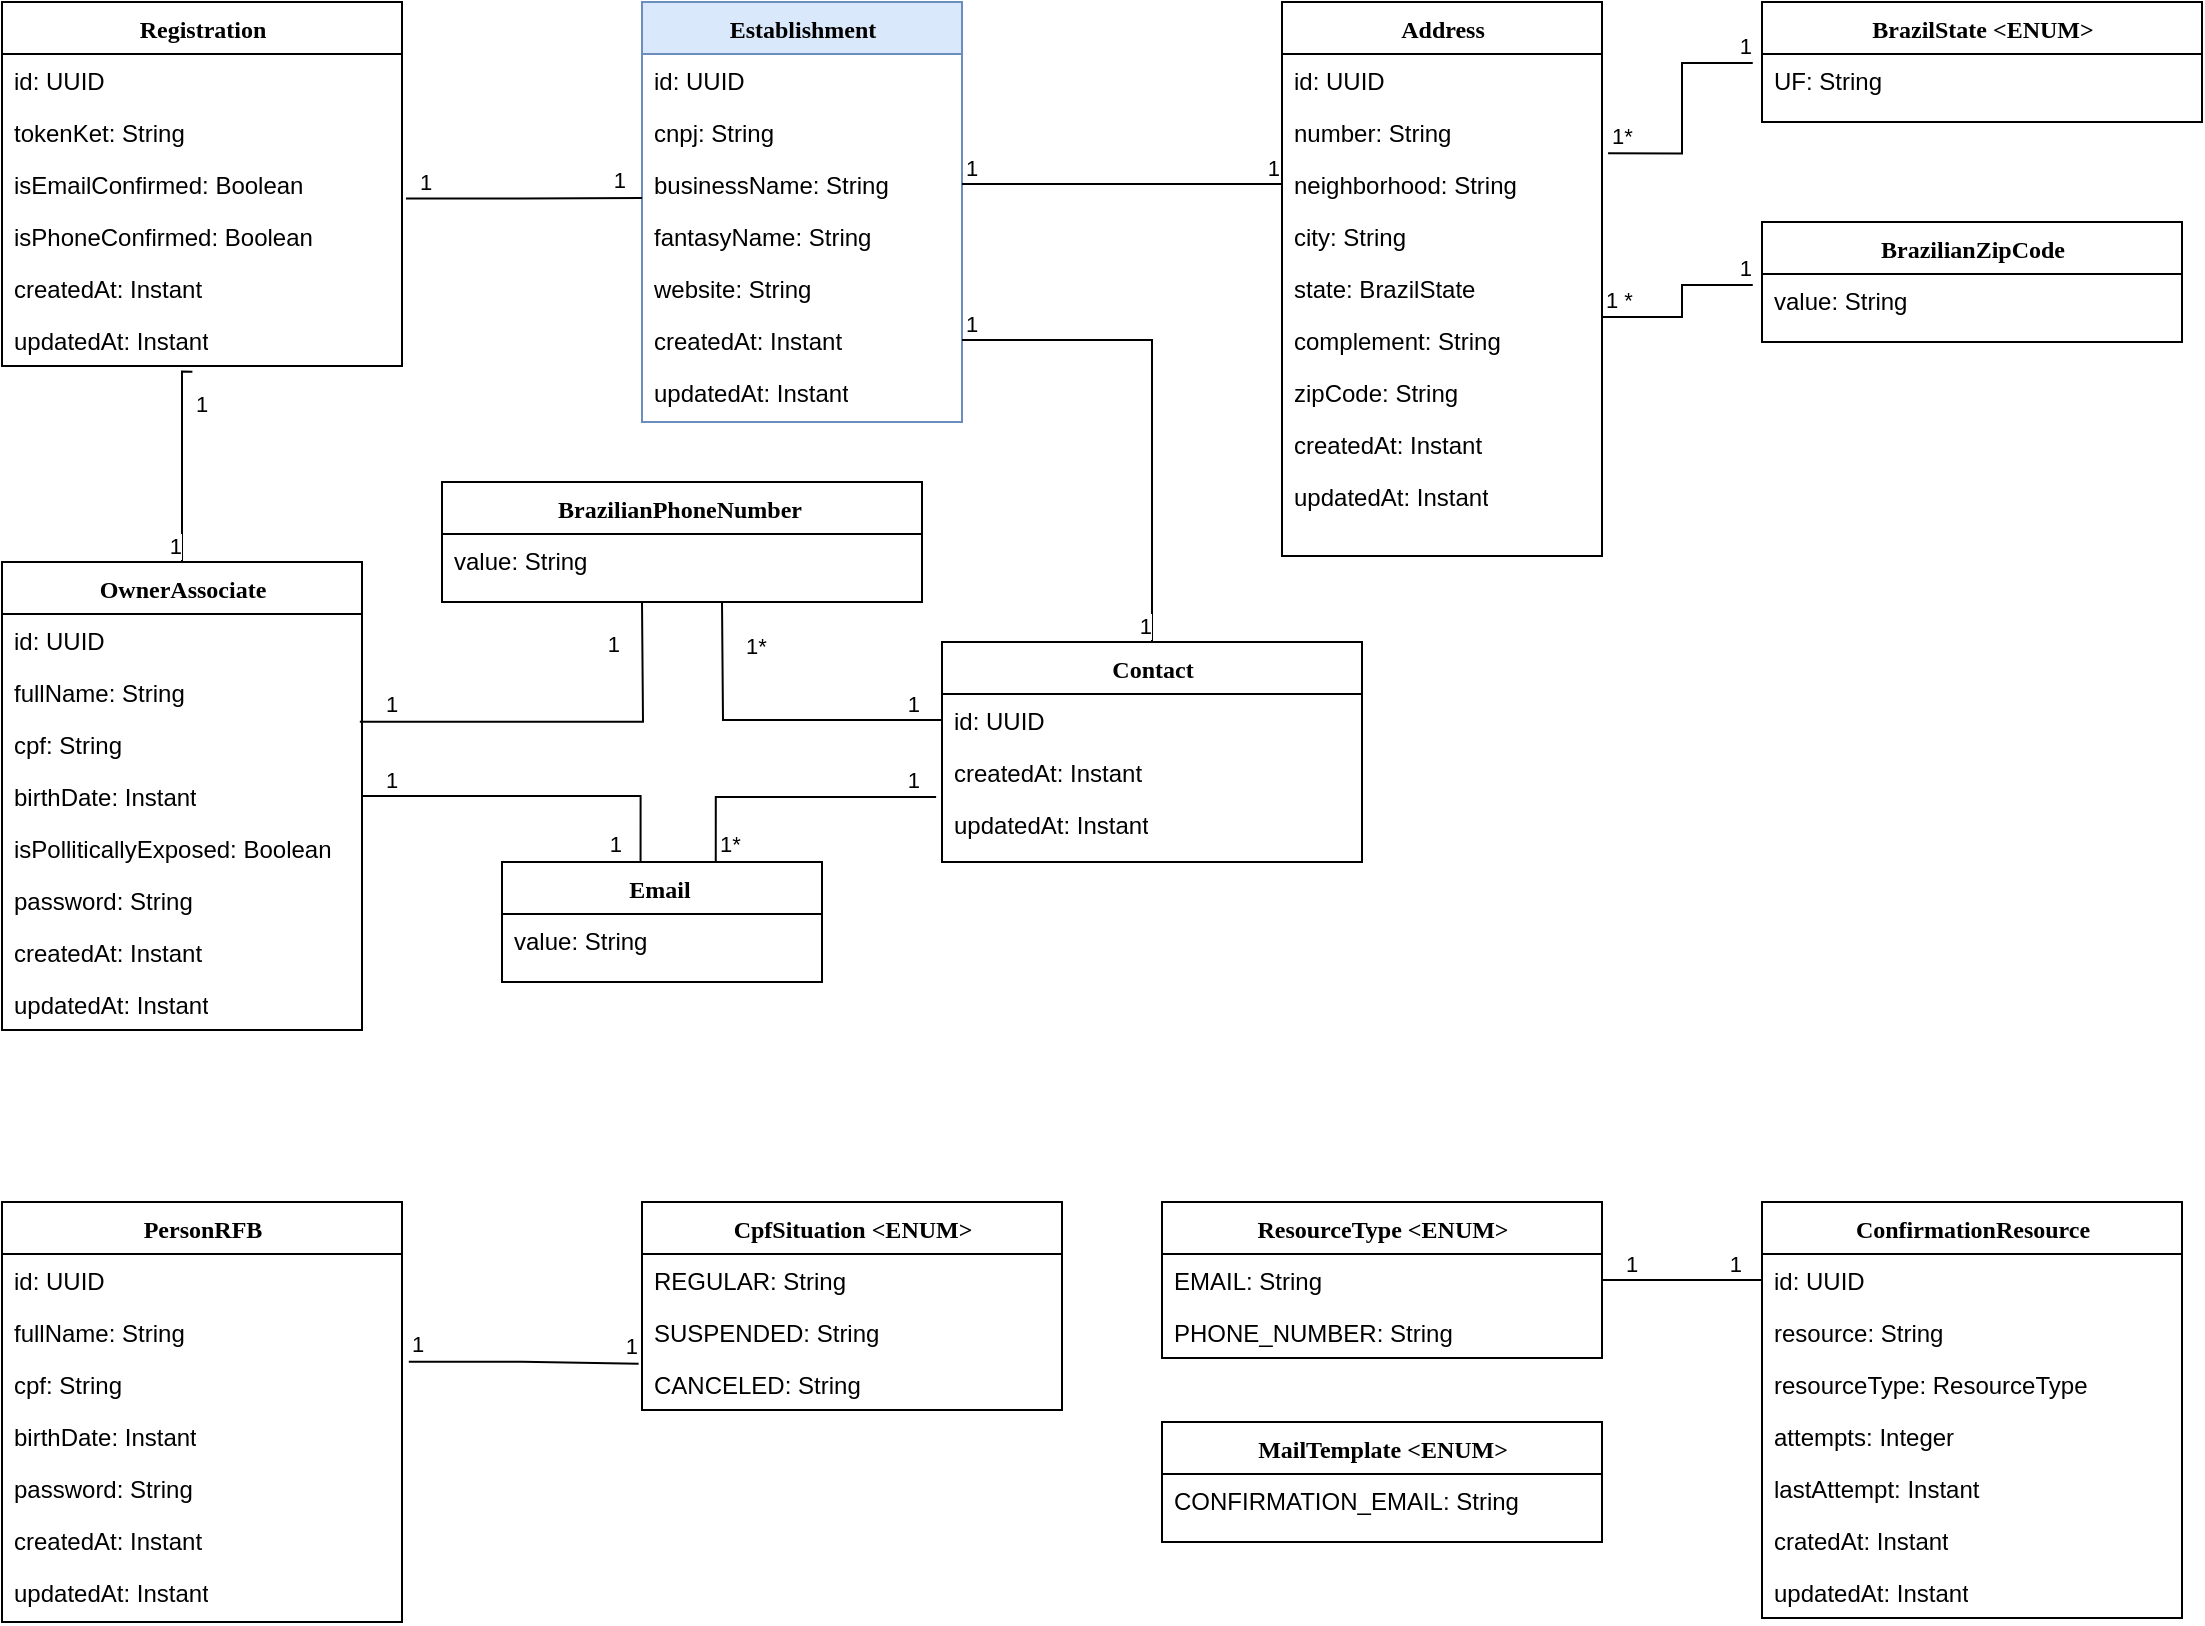 <mxfile version="20.2.8" type="github">
  <diagram name="Page-1" id="9f46799a-70d6-7492-0946-bef42562c5a5">
    <mxGraphModel dx="1221" dy="634" grid="1" gridSize="10" guides="1" tooltips="1" connect="1" arrows="1" fold="1" page="1" pageScale="1" pageWidth="1100" pageHeight="850" background="none" math="0" shadow="0">
      <root>
        <mxCell id="0" />
        <mxCell id="1" parent="0" />
        <mxCell id="78961159f06e98e8-17" value="Establishment" style="swimlane;html=1;fontStyle=1;align=center;verticalAlign=top;childLayout=stackLayout;horizontal=1;startSize=26;horizontalStack=0;resizeParent=1;resizeLast=0;collapsible=1;marginBottom=0;swimlaneFillColor=#ffffff;rounded=0;shadow=0;comic=0;labelBackgroundColor=none;strokeWidth=1;fillColor=#dae8fc;fontFamily=Verdana;fontSize=12;strokeColor=#6c8ebf;" parent="1" vertex="1">
          <mxGeometry x="360" y="40" width="160" height="210" as="geometry" />
        </mxCell>
        <mxCell id="78961159f06e98e8-21" value="id: UUID" style="text;html=1;strokeColor=none;fillColor=none;align=left;verticalAlign=top;spacingLeft=4;spacingRight=4;whiteSpace=wrap;overflow=hidden;rotatable=0;points=[[0,0.5],[1,0.5]];portConstraint=eastwest;" parent="78961159f06e98e8-17" vertex="1">
          <mxGeometry y="26" width="160" height="26" as="geometry" />
        </mxCell>
        <mxCell id="78961159f06e98e8-23" value="cnpj: String" style="text;html=1;align=left;verticalAlign=top;spacingLeft=4;spacingRight=4;whiteSpace=wrap;overflow=hidden;rotatable=0;points=[[0,0.5],[1,0.5]];portConstraint=eastwest;" parent="78961159f06e98e8-17" vertex="1">
          <mxGeometry y="52" width="160" height="26" as="geometry" />
        </mxCell>
        <mxCell id="78961159f06e98e8-25" value="businessName: String" style="text;html=1;strokeColor=none;fillColor=none;align=left;verticalAlign=top;spacingLeft=4;spacingRight=4;whiteSpace=wrap;overflow=hidden;rotatable=0;points=[[0,0.5],[1,0.5]];portConstraint=eastwest;" parent="78961159f06e98e8-17" vertex="1">
          <mxGeometry y="78" width="160" height="26" as="geometry" />
        </mxCell>
        <mxCell id="78961159f06e98e8-26" value="fantasyName: String" style="text;html=1;strokeColor=none;fillColor=none;align=left;verticalAlign=top;spacingLeft=4;spacingRight=4;whiteSpace=wrap;overflow=hidden;rotatable=0;points=[[0,0.5],[1,0.5]];portConstraint=eastwest;" parent="78961159f06e98e8-17" vertex="1">
          <mxGeometry y="104" width="160" height="26" as="geometry" />
        </mxCell>
        <mxCell id="78961159f06e98e8-24" value="website: String" style="text;html=1;strokeColor=none;fillColor=none;align=left;verticalAlign=top;spacingLeft=4;spacingRight=4;whiteSpace=wrap;overflow=hidden;rotatable=0;points=[[0,0.5],[1,0.5]];portConstraint=eastwest;" parent="78961159f06e98e8-17" vertex="1">
          <mxGeometry y="130" width="160" height="26" as="geometry" />
        </mxCell>
        <mxCell id="8Y-ltS6IsADJJOiuRBWe-7" value="createdAt: Instant" style="text;html=1;strokeColor=none;fillColor=none;align=left;verticalAlign=top;spacingLeft=4;spacingRight=4;whiteSpace=wrap;overflow=hidden;rotatable=0;points=[[0,0.5],[1,0.5]];portConstraint=eastwest;" vertex="1" parent="78961159f06e98e8-17">
          <mxGeometry y="156" width="160" height="26" as="geometry" />
        </mxCell>
        <mxCell id="8Y-ltS6IsADJJOiuRBWe-8" value="updatedAt: Instant" style="text;html=1;strokeColor=none;fillColor=none;align=left;verticalAlign=top;spacingLeft=4;spacingRight=4;whiteSpace=wrap;overflow=hidden;rotatable=0;points=[[0,0.5],[1,0.5]];portConstraint=eastwest;" vertex="1" parent="78961159f06e98e8-17">
          <mxGeometry y="182" width="160" height="26" as="geometry" />
        </mxCell>
        <mxCell id="8Y-ltS6IsADJJOiuRBWe-11" style="edgeStyle=orthogonalEdgeStyle;rounded=0;orthogonalLoop=1;jettySize=auto;html=1;exitX=1;exitY=0.5;exitDx=0;exitDy=0;" edge="1" parent="78961159f06e98e8-17">
          <mxGeometry relative="1" as="geometry">
            <mxPoint x="160" y="169" as="sourcePoint" />
            <mxPoint x="160" y="169" as="targetPoint" />
          </mxGeometry>
        </mxCell>
        <mxCell id="78961159f06e98e8-30" value="Address" style="swimlane;html=1;fontStyle=1;align=center;verticalAlign=top;childLayout=stackLayout;horizontal=1;startSize=26;horizontalStack=0;resizeParent=1;resizeLast=0;collapsible=1;marginBottom=0;swimlaneFillColor=#ffffff;rounded=0;shadow=0;comic=0;labelBackgroundColor=none;strokeWidth=1;fillColor=none;fontFamily=Verdana;fontSize=12" parent="1" vertex="1">
          <mxGeometry x="680" y="40" width="160" height="277" as="geometry" />
        </mxCell>
        <mxCell id="78961159f06e98e8-31" value="id: UUID" style="text;html=1;strokeColor=none;fillColor=none;align=left;verticalAlign=top;spacingLeft=4;spacingRight=4;whiteSpace=wrap;overflow=hidden;rotatable=0;points=[[0,0.5],[1,0.5]];portConstraint=eastwest;" parent="78961159f06e98e8-30" vertex="1">
          <mxGeometry y="26" width="160" height="26" as="geometry" />
        </mxCell>
        <mxCell id="78961159f06e98e8-32" value="number: String" style="text;html=1;strokeColor=none;fillColor=none;align=left;verticalAlign=top;spacingLeft=4;spacingRight=4;whiteSpace=wrap;overflow=hidden;rotatable=0;points=[[0,0.5],[1,0.5]];portConstraint=eastwest;" parent="78961159f06e98e8-30" vertex="1">
          <mxGeometry y="52" width="160" height="26" as="geometry" />
        </mxCell>
        <mxCell id="78961159f06e98e8-33" value="neighborhood: String" style="text;html=1;strokeColor=none;fillColor=none;align=left;verticalAlign=top;spacingLeft=4;spacingRight=4;whiteSpace=wrap;overflow=hidden;rotatable=0;points=[[0,0.5],[1,0.5]];portConstraint=eastwest;" parent="78961159f06e98e8-30" vertex="1">
          <mxGeometry y="78" width="160" height="26" as="geometry" />
        </mxCell>
        <mxCell id="78961159f06e98e8-34" value="city: String" style="text;html=1;strokeColor=none;fillColor=none;align=left;verticalAlign=top;spacingLeft=4;spacingRight=4;whiteSpace=wrap;overflow=hidden;rotatable=0;points=[[0,0.5],[1,0.5]];portConstraint=eastwest;" parent="78961159f06e98e8-30" vertex="1">
          <mxGeometry y="104" width="160" height="26" as="geometry" />
        </mxCell>
        <mxCell id="78961159f06e98e8-36" value="state: BrazilState" style="text;html=1;strokeColor=none;fillColor=none;align=left;verticalAlign=top;spacingLeft=4;spacingRight=4;whiteSpace=wrap;overflow=hidden;rotatable=0;points=[[0,0.5],[1,0.5]];portConstraint=eastwest;" parent="78961159f06e98e8-30" vertex="1">
          <mxGeometry y="130" width="160" height="26" as="geometry" />
        </mxCell>
        <mxCell id="78961159f06e98e8-37" value="complement: String" style="text;html=1;strokeColor=none;fillColor=none;align=left;verticalAlign=top;spacingLeft=4;spacingRight=4;whiteSpace=wrap;overflow=hidden;rotatable=0;points=[[0,0.5],[1,0.5]];portConstraint=eastwest;" parent="78961159f06e98e8-30" vertex="1">
          <mxGeometry y="156" width="160" height="26" as="geometry" />
        </mxCell>
        <mxCell id="78961159f06e98e8-39" value="zipCode: String" style="text;html=1;strokeColor=none;fillColor=none;align=left;verticalAlign=top;spacingLeft=4;spacingRight=4;whiteSpace=wrap;overflow=hidden;rotatable=0;points=[[0,0.5],[1,0.5]];portConstraint=eastwest;" parent="78961159f06e98e8-30" vertex="1">
          <mxGeometry y="182" width="160" height="26" as="geometry" />
        </mxCell>
        <mxCell id="78961159f06e98e8-40" value="createdAt: Instant" style="text;html=1;strokeColor=none;fillColor=none;align=left;verticalAlign=top;spacingLeft=4;spacingRight=4;whiteSpace=wrap;overflow=hidden;rotatable=0;points=[[0,0.5],[1,0.5]];portConstraint=eastwest;" parent="78961159f06e98e8-30" vertex="1">
          <mxGeometry y="208" width="160" height="26" as="geometry" />
        </mxCell>
        <mxCell id="78961159f06e98e8-42" value="updatedAt: Instant" style="text;html=1;strokeColor=none;fillColor=none;align=left;verticalAlign=top;spacingLeft=4;spacingRight=4;whiteSpace=wrap;overflow=hidden;rotatable=0;points=[[0,0.5],[1,0.5]];portConstraint=eastwest;" parent="78961159f06e98e8-30" vertex="1">
          <mxGeometry y="234" width="160" height="26" as="geometry" />
        </mxCell>
        <mxCell id="78961159f06e98e8-43" value="OwnerAssociate" style="swimlane;html=1;fontStyle=1;align=center;verticalAlign=top;childLayout=stackLayout;horizontal=1;startSize=26;horizontalStack=0;resizeParent=1;resizeLast=0;collapsible=1;marginBottom=0;swimlaneFillColor=#ffffff;rounded=0;shadow=0;comic=0;labelBackgroundColor=none;strokeWidth=1;fillColor=none;fontFamily=Verdana;fontSize=12" parent="1" vertex="1">
          <mxGeometry x="40" y="320" width="180" height="234" as="geometry" />
        </mxCell>
        <mxCell id="78961159f06e98e8-44" value="id: UUID" style="text;html=1;strokeColor=none;fillColor=none;align=left;verticalAlign=top;spacingLeft=4;spacingRight=4;whiteSpace=wrap;overflow=hidden;rotatable=0;points=[[0,0.5],[1,0.5]];portConstraint=eastwest;" parent="78961159f06e98e8-43" vertex="1">
          <mxGeometry y="26" width="180" height="26" as="geometry" />
        </mxCell>
        <mxCell id="78961159f06e98e8-45" value="fullName: String" style="text;html=1;strokeColor=none;fillColor=none;align=left;verticalAlign=top;spacingLeft=4;spacingRight=4;whiteSpace=wrap;overflow=hidden;rotatable=0;points=[[0,0.5],[1,0.5]];portConstraint=eastwest;" parent="78961159f06e98e8-43" vertex="1">
          <mxGeometry y="52" width="180" height="26" as="geometry" />
        </mxCell>
        <mxCell id="78961159f06e98e8-49" value="cpf: String" style="text;html=1;strokeColor=none;fillColor=none;align=left;verticalAlign=top;spacingLeft=4;spacingRight=4;whiteSpace=wrap;overflow=hidden;rotatable=0;points=[[0,0.5],[1,0.5]];portConstraint=eastwest;" parent="78961159f06e98e8-43" vertex="1">
          <mxGeometry y="78" width="180" height="26" as="geometry" />
        </mxCell>
        <mxCell id="78961159f06e98e8-50" value="birthDate: Instant" style="text;html=1;strokeColor=none;fillColor=none;align=left;verticalAlign=top;spacingLeft=4;spacingRight=4;whiteSpace=wrap;overflow=hidden;rotatable=0;points=[[0,0.5],[1,0.5]];portConstraint=eastwest;" parent="78961159f06e98e8-43" vertex="1">
          <mxGeometry y="104" width="180" height="26" as="geometry" />
        </mxCell>
        <mxCell id="78961159f06e98e8-52" value="isPolliticallyExposed: Boolean" style="text;html=1;strokeColor=none;fillColor=none;align=left;verticalAlign=top;spacingLeft=4;spacingRight=4;whiteSpace=wrap;overflow=hidden;rotatable=0;points=[[0,0.5],[1,0.5]];portConstraint=eastwest;" parent="78961159f06e98e8-43" vertex="1">
          <mxGeometry y="130" width="180" height="26" as="geometry" />
        </mxCell>
        <mxCell id="78961159f06e98e8-53" value="password: String" style="text;html=1;strokeColor=none;fillColor=none;align=left;verticalAlign=top;spacingLeft=4;spacingRight=4;whiteSpace=wrap;overflow=hidden;rotatable=0;points=[[0,0.5],[1,0.5]];portConstraint=eastwest;" parent="78961159f06e98e8-43" vertex="1">
          <mxGeometry y="156" width="180" height="26" as="geometry" />
        </mxCell>
        <mxCell id="8Y-ltS6IsADJJOiuRBWe-92" value="createdAt: Instant" style="text;html=1;strokeColor=none;fillColor=none;align=left;verticalAlign=top;spacingLeft=4;spacingRight=4;whiteSpace=wrap;overflow=hidden;rotatable=0;points=[[0,0.5],[1,0.5]];portConstraint=eastwest;" vertex="1" parent="78961159f06e98e8-43">
          <mxGeometry y="182" width="180" height="26" as="geometry" />
        </mxCell>
        <mxCell id="8Y-ltS6IsADJJOiuRBWe-93" value="updatedAt: Instant" style="text;html=1;strokeColor=none;fillColor=none;align=left;verticalAlign=top;spacingLeft=4;spacingRight=4;whiteSpace=wrap;overflow=hidden;rotatable=0;points=[[0,0.5],[1,0.5]];portConstraint=eastwest;" vertex="1" parent="78961159f06e98e8-43">
          <mxGeometry y="208" width="180" height="26" as="geometry" />
        </mxCell>
        <mxCell id="8Y-ltS6IsADJJOiuRBWe-25" value="Registration" style="swimlane;html=1;fontStyle=1;align=center;verticalAlign=top;childLayout=stackLayout;horizontal=1;startSize=26;horizontalStack=0;resizeParent=1;resizeLast=0;collapsible=1;marginBottom=0;swimlaneFillColor=#ffffff;rounded=0;shadow=0;comic=0;labelBackgroundColor=none;strokeWidth=1;fillColor=none;fontFamily=Verdana;fontSize=12" vertex="1" parent="1">
          <mxGeometry x="40" y="40" width="200" height="182" as="geometry">
            <mxRectangle x="40" y="40" width="120" height="30" as="alternateBounds" />
          </mxGeometry>
        </mxCell>
        <mxCell id="8Y-ltS6IsADJJOiuRBWe-26" value="id: UUID" style="text;html=1;strokeColor=none;fillColor=none;align=left;verticalAlign=top;spacingLeft=4;spacingRight=4;whiteSpace=wrap;overflow=hidden;rotatable=0;points=[[0,0.5],[1,0.5]];portConstraint=eastwest;" vertex="1" parent="8Y-ltS6IsADJJOiuRBWe-25">
          <mxGeometry y="26" width="200" height="26" as="geometry" />
        </mxCell>
        <mxCell id="8Y-ltS6IsADJJOiuRBWe-27" value="tokenKet: String" style="text;html=1;strokeColor=none;fillColor=none;align=left;verticalAlign=top;spacingLeft=4;spacingRight=4;whiteSpace=wrap;overflow=hidden;rotatable=0;points=[[0,0.5],[1,0.5]];portConstraint=eastwest;" vertex="1" parent="8Y-ltS6IsADJJOiuRBWe-25">
          <mxGeometry y="52" width="200" height="26" as="geometry" />
        </mxCell>
        <mxCell id="8Y-ltS6IsADJJOiuRBWe-44" value="isEmailConfirmed: Boolean" style="text;html=1;strokeColor=none;fillColor=none;align=left;verticalAlign=top;spacingLeft=4;spacingRight=4;whiteSpace=wrap;overflow=hidden;rotatable=0;points=[[0,0.5],[1,0.5]];portConstraint=eastwest;" vertex="1" parent="8Y-ltS6IsADJJOiuRBWe-25">
          <mxGeometry y="78" width="200" height="26" as="geometry" />
        </mxCell>
        <mxCell id="8Y-ltS6IsADJJOiuRBWe-45" value="isPhoneConfirmed: Boolean" style="text;html=1;strokeColor=none;fillColor=none;align=left;verticalAlign=top;spacingLeft=4;spacingRight=4;whiteSpace=wrap;overflow=hidden;rotatable=0;points=[[0,0.5],[1,0.5]];portConstraint=eastwest;" vertex="1" parent="8Y-ltS6IsADJJOiuRBWe-25">
          <mxGeometry y="104" width="200" height="26" as="geometry" />
        </mxCell>
        <mxCell id="8Y-ltS6IsADJJOiuRBWe-46" value="createdAt: Instant" style="text;html=1;strokeColor=none;fillColor=none;align=left;verticalAlign=top;spacingLeft=4;spacingRight=4;whiteSpace=wrap;overflow=hidden;rotatable=0;points=[[0,0.5],[1,0.5]];portConstraint=eastwest;" vertex="1" parent="8Y-ltS6IsADJJOiuRBWe-25">
          <mxGeometry y="130" width="200" height="26" as="geometry" />
        </mxCell>
        <mxCell id="8Y-ltS6IsADJJOiuRBWe-47" value="updatedAt: Instant" style="text;html=1;strokeColor=none;fillColor=none;align=left;verticalAlign=top;spacingLeft=4;spacingRight=4;whiteSpace=wrap;overflow=hidden;rotatable=0;points=[[0,0.5],[1,0.5]];portConstraint=eastwest;" vertex="1" parent="8Y-ltS6IsADJJOiuRBWe-25">
          <mxGeometry y="156" width="200" height="26" as="geometry" />
        </mxCell>
        <mxCell id="8Y-ltS6IsADJJOiuRBWe-55" value="ConfirmationResource" style="swimlane;html=1;fontStyle=1;align=center;verticalAlign=top;childLayout=stackLayout;horizontal=1;startSize=26;horizontalStack=0;resizeParent=1;resizeLast=0;collapsible=1;marginBottom=0;swimlaneFillColor=#ffffff;rounded=0;shadow=0;comic=0;labelBackgroundColor=none;strokeWidth=1;fillColor=none;fontFamily=Verdana;fontSize=12" vertex="1" parent="1">
          <mxGeometry x="920" y="640" width="210" height="208" as="geometry" />
        </mxCell>
        <mxCell id="8Y-ltS6IsADJJOiuRBWe-56" value="id: UUID" style="text;html=1;strokeColor=none;fillColor=none;align=left;verticalAlign=top;spacingLeft=4;spacingRight=4;whiteSpace=wrap;overflow=hidden;rotatable=0;points=[[0,0.5],[1,0.5]];portConstraint=eastwest;" vertex="1" parent="8Y-ltS6IsADJJOiuRBWe-55">
          <mxGeometry y="26" width="210" height="26" as="geometry" />
        </mxCell>
        <mxCell id="8Y-ltS6IsADJJOiuRBWe-57" value="resource: String" style="text;html=1;strokeColor=none;fillColor=none;align=left;verticalAlign=top;spacingLeft=4;spacingRight=4;whiteSpace=wrap;overflow=hidden;rotatable=0;points=[[0,0.5],[1,0.5]];portConstraint=eastwest;" vertex="1" parent="8Y-ltS6IsADJJOiuRBWe-55">
          <mxGeometry y="52" width="210" height="26" as="geometry" />
        </mxCell>
        <mxCell id="8Y-ltS6IsADJJOiuRBWe-58" value="resourceType: ResourceType" style="text;html=1;strokeColor=none;fillColor=none;align=left;verticalAlign=top;spacingLeft=4;spacingRight=4;whiteSpace=wrap;overflow=hidden;rotatable=0;points=[[0,0.5],[1,0.5]];portConstraint=eastwest;" vertex="1" parent="8Y-ltS6IsADJJOiuRBWe-55">
          <mxGeometry y="78" width="210" height="26" as="geometry" />
        </mxCell>
        <mxCell id="8Y-ltS6IsADJJOiuRBWe-59" value="attempts: Integer" style="text;html=1;strokeColor=none;fillColor=none;align=left;verticalAlign=top;spacingLeft=4;spacingRight=4;whiteSpace=wrap;overflow=hidden;rotatable=0;points=[[0,0.5],[1,0.5]];portConstraint=eastwest;" vertex="1" parent="8Y-ltS6IsADJJOiuRBWe-55">
          <mxGeometry y="104" width="210" height="26" as="geometry" />
        </mxCell>
        <mxCell id="8Y-ltS6IsADJJOiuRBWe-61" value="lastAttempt: Instant" style="text;html=1;strokeColor=none;fillColor=none;align=left;verticalAlign=top;spacingLeft=4;spacingRight=4;whiteSpace=wrap;overflow=hidden;rotatable=0;points=[[0,0.5],[1,0.5]];portConstraint=eastwest;" vertex="1" parent="8Y-ltS6IsADJJOiuRBWe-55">
          <mxGeometry y="130" width="210" height="26" as="geometry" />
        </mxCell>
        <mxCell id="8Y-ltS6IsADJJOiuRBWe-62" value="cratedAt: Instant" style="text;html=1;strokeColor=none;fillColor=none;align=left;verticalAlign=top;spacingLeft=4;spacingRight=4;whiteSpace=wrap;overflow=hidden;rotatable=0;points=[[0,0.5],[1,0.5]];portConstraint=eastwest;" vertex="1" parent="8Y-ltS6IsADJJOiuRBWe-55">
          <mxGeometry y="156" width="210" height="26" as="geometry" />
        </mxCell>
        <mxCell id="8Y-ltS6IsADJJOiuRBWe-63" value="updatedAt: Instant" style="text;html=1;strokeColor=none;fillColor=none;align=left;verticalAlign=top;spacingLeft=4;spacingRight=4;whiteSpace=wrap;overflow=hidden;rotatable=0;points=[[0,0.5],[1,0.5]];portConstraint=eastwest;" vertex="1" parent="8Y-ltS6IsADJJOiuRBWe-55">
          <mxGeometry y="182" width="210" height="26" as="geometry" />
        </mxCell>
        <mxCell id="8Y-ltS6IsADJJOiuRBWe-64" value="Contact" style="swimlane;html=1;fontStyle=1;align=center;verticalAlign=top;childLayout=stackLayout;horizontal=1;startSize=26;horizontalStack=0;resizeParent=1;resizeLast=0;collapsible=1;marginBottom=0;swimlaneFillColor=#ffffff;rounded=0;shadow=0;comic=0;labelBackgroundColor=none;strokeWidth=1;fillColor=none;fontFamily=Verdana;fontSize=12" vertex="1" parent="1">
          <mxGeometry x="510" y="360" width="210" height="110" as="geometry" />
        </mxCell>
        <mxCell id="8Y-ltS6IsADJJOiuRBWe-65" value="id: UUID" style="text;html=1;strokeColor=none;fillColor=none;align=left;verticalAlign=top;spacingLeft=4;spacingRight=4;whiteSpace=wrap;overflow=hidden;rotatable=0;points=[[0,0.5],[1,0.5]];portConstraint=eastwest;" vertex="1" parent="8Y-ltS6IsADJJOiuRBWe-64">
          <mxGeometry y="26" width="210" height="26" as="geometry" />
        </mxCell>
        <mxCell id="8Y-ltS6IsADJJOiuRBWe-66" value="createdAt: Instant" style="text;html=1;strokeColor=none;fillColor=none;align=left;verticalAlign=top;spacingLeft=4;spacingRight=4;whiteSpace=wrap;overflow=hidden;rotatable=0;points=[[0,0.5],[1,0.5]];portConstraint=eastwest;" vertex="1" parent="8Y-ltS6IsADJJOiuRBWe-64">
          <mxGeometry y="52" width="210" height="26" as="geometry" />
        </mxCell>
        <mxCell id="8Y-ltS6IsADJJOiuRBWe-67" value="updatedAt: Instant" style="text;html=1;strokeColor=none;fillColor=none;align=left;verticalAlign=top;spacingLeft=4;spacingRight=4;whiteSpace=wrap;overflow=hidden;rotatable=0;points=[[0,0.5],[1,0.5]];portConstraint=eastwest;" vertex="1" parent="8Y-ltS6IsADJJOiuRBWe-64">
          <mxGeometry y="78" width="210" height="26" as="geometry" />
        </mxCell>
        <mxCell id="8Y-ltS6IsADJJOiuRBWe-80" value="Email&amp;nbsp;" style="swimlane;html=1;fontStyle=1;align=center;verticalAlign=top;childLayout=stackLayout;horizontal=1;startSize=26;horizontalStack=0;resizeParent=1;resizeLast=0;collapsible=1;marginBottom=0;swimlaneFillColor=#ffffff;rounded=0;shadow=0;comic=0;labelBackgroundColor=none;strokeWidth=1;fillColor=none;fontFamily=Verdana;fontSize=12" vertex="1" parent="1">
          <mxGeometry x="290" y="470" width="160" height="60" as="geometry" />
        </mxCell>
        <mxCell id="8Y-ltS6IsADJJOiuRBWe-81" value="value: String" style="text;html=1;strokeColor=none;fillColor=none;align=left;verticalAlign=top;spacingLeft=4;spacingRight=4;whiteSpace=wrap;overflow=hidden;rotatable=0;points=[[0,0.5],[1,0.5]];portConstraint=eastwest;" vertex="1" parent="8Y-ltS6IsADJJOiuRBWe-80">
          <mxGeometry y="26" width="160" height="26" as="geometry" />
        </mxCell>
        <mxCell id="8Y-ltS6IsADJJOiuRBWe-88" value="BrazilianPhoneNumber&amp;nbsp;" style="swimlane;html=1;fontStyle=1;align=center;verticalAlign=top;childLayout=stackLayout;horizontal=1;startSize=26;horizontalStack=0;resizeParent=1;resizeLast=0;collapsible=1;marginBottom=0;swimlaneFillColor=#ffffff;rounded=0;shadow=0;comic=0;labelBackgroundColor=none;strokeWidth=1;fillColor=none;fontFamily=Verdana;fontSize=12" vertex="1" parent="1">
          <mxGeometry x="260" y="280" width="240" height="60" as="geometry" />
        </mxCell>
        <mxCell id="8Y-ltS6IsADJJOiuRBWe-89" value="value: String" style="text;html=1;strokeColor=none;fillColor=none;align=left;verticalAlign=top;spacingLeft=4;spacingRight=4;whiteSpace=wrap;overflow=hidden;rotatable=0;points=[[0,0.5],[1,0.5]];portConstraint=eastwest;" vertex="1" parent="8Y-ltS6IsADJJOiuRBWe-88">
          <mxGeometry y="26" width="240" height="26" as="geometry" />
        </mxCell>
        <mxCell id="8Y-ltS6IsADJJOiuRBWe-90" value="BrazilianZipCode" style="swimlane;html=1;fontStyle=1;align=center;verticalAlign=top;childLayout=stackLayout;horizontal=1;startSize=26;horizontalStack=0;resizeParent=1;resizeLast=0;collapsible=1;marginBottom=0;swimlaneFillColor=#ffffff;rounded=0;shadow=0;comic=0;labelBackgroundColor=none;strokeWidth=1;fillColor=none;fontFamily=Verdana;fontSize=12" vertex="1" parent="1">
          <mxGeometry x="920" y="150" width="210" height="60" as="geometry" />
        </mxCell>
        <mxCell id="8Y-ltS6IsADJJOiuRBWe-91" value="value: String" style="text;html=1;strokeColor=none;fillColor=none;align=left;verticalAlign=top;spacingLeft=4;spacingRight=4;whiteSpace=wrap;overflow=hidden;rotatable=0;points=[[0,0.5],[1,0.5]];portConstraint=eastwest;" vertex="1" parent="8Y-ltS6IsADJJOiuRBWe-90">
          <mxGeometry y="26" width="210" height="26" as="geometry" />
        </mxCell>
        <mxCell id="8Y-ltS6IsADJJOiuRBWe-94" value="PersonRFB" style="swimlane;html=1;fontStyle=1;align=center;verticalAlign=top;childLayout=stackLayout;horizontal=1;startSize=26;horizontalStack=0;resizeParent=1;resizeLast=0;collapsible=1;marginBottom=0;swimlaneFillColor=#ffffff;rounded=0;shadow=0;comic=0;labelBackgroundColor=none;strokeWidth=1;fillColor=none;fontFamily=Verdana;fontSize=12" vertex="1" parent="1">
          <mxGeometry x="40" y="640" width="200" height="210" as="geometry" />
        </mxCell>
        <mxCell id="8Y-ltS6IsADJJOiuRBWe-95" value="id: UUID" style="text;html=1;strokeColor=none;fillColor=none;align=left;verticalAlign=top;spacingLeft=4;spacingRight=4;whiteSpace=wrap;overflow=hidden;rotatable=0;points=[[0,0.5],[1,0.5]];portConstraint=eastwest;" vertex="1" parent="8Y-ltS6IsADJJOiuRBWe-94">
          <mxGeometry y="26" width="200" height="26" as="geometry" />
        </mxCell>
        <mxCell id="8Y-ltS6IsADJJOiuRBWe-96" value="fullName: String" style="text;html=1;strokeColor=none;fillColor=none;align=left;verticalAlign=top;spacingLeft=4;spacingRight=4;whiteSpace=wrap;overflow=hidden;rotatable=0;points=[[0,0.5],[1,0.5]];portConstraint=eastwest;" vertex="1" parent="8Y-ltS6IsADJJOiuRBWe-94">
          <mxGeometry y="52" width="200" height="26" as="geometry" />
        </mxCell>
        <mxCell id="8Y-ltS6IsADJJOiuRBWe-97" value="cpf: String" style="text;html=1;strokeColor=none;fillColor=none;align=left;verticalAlign=top;spacingLeft=4;spacingRight=4;whiteSpace=wrap;overflow=hidden;rotatable=0;points=[[0,0.5],[1,0.5]];portConstraint=eastwest;" vertex="1" parent="8Y-ltS6IsADJJOiuRBWe-94">
          <mxGeometry y="78" width="200" height="26" as="geometry" />
        </mxCell>
        <mxCell id="8Y-ltS6IsADJJOiuRBWe-98" value="birthDate: Instant" style="text;html=1;strokeColor=none;fillColor=none;align=left;verticalAlign=top;spacingLeft=4;spacingRight=4;whiteSpace=wrap;overflow=hidden;rotatable=0;points=[[0,0.5],[1,0.5]];portConstraint=eastwest;" vertex="1" parent="8Y-ltS6IsADJJOiuRBWe-94">
          <mxGeometry y="104" width="200" height="26" as="geometry" />
        </mxCell>
        <mxCell id="8Y-ltS6IsADJJOiuRBWe-100" value="password: String" style="text;html=1;strokeColor=none;fillColor=none;align=left;verticalAlign=top;spacingLeft=4;spacingRight=4;whiteSpace=wrap;overflow=hidden;rotatable=0;points=[[0,0.5],[1,0.5]];portConstraint=eastwest;" vertex="1" parent="8Y-ltS6IsADJJOiuRBWe-94">
          <mxGeometry y="130" width="200" height="26" as="geometry" />
        </mxCell>
        <mxCell id="8Y-ltS6IsADJJOiuRBWe-101" value="createdAt: Instant" style="text;html=1;strokeColor=none;fillColor=none;align=left;verticalAlign=top;spacingLeft=4;spacingRight=4;whiteSpace=wrap;overflow=hidden;rotatable=0;points=[[0,0.5],[1,0.5]];portConstraint=eastwest;" vertex="1" parent="8Y-ltS6IsADJJOiuRBWe-94">
          <mxGeometry y="156" width="200" height="26" as="geometry" />
        </mxCell>
        <mxCell id="8Y-ltS6IsADJJOiuRBWe-102" value="updatedAt: Instant" style="text;html=1;strokeColor=none;fillColor=none;align=left;verticalAlign=top;spacingLeft=4;spacingRight=4;whiteSpace=wrap;overflow=hidden;rotatable=0;points=[[0,0.5],[1,0.5]];portConstraint=eastwest;" vertex="1" parent="8Y-ltS6IsADJJOiuRBWe-94">
          <mxGeometry y="182" width="200" height="26" as="geometry" />
        </mxCell>
        <mxCell id="8Y-ltS6IsADJJOiuRBWe-103" value="CpfSituation &amp;lt;ENUM&amp;gt;" style="swimlane;html=1;fontStyle=1;align=center;verticalAlign=top;childLayout=stackLayout;horizontal=1;startSize=26;horizontalStack=0;resizeParent=1;resizeLast=0;collapsible=1;marginBottom=0;swimlaneFillColor=#ffffff;rounded=0;shadow=0;comic=0;labelBackgroundColor=none;strokeWidth=1;fillColor=none;fontFamily=Verdana;fontSize=12" vertex="1" parent="1">
          <mxGeometry x="360" y="640" width="210" height="104" as="geometry" />
        </mxCell>
        <mxCell id="8Y-ltS6IsADJJOiuRBWe-104" value="REGULAR: String" style="text;html=1;strokeColor=none;fillColor=none;align=left;verticalAlign=top;spacingLeft=4;spacingRight=4;whiteSpace=wrap;overflow=hidden;rotatable=0;points=[[0,0.5],[1,0.5]];portConstraint=eastwest;" vertex="1" parent="8Y-ltS6IsADJJOiuRBWe-103">
          <mxGeometry y="26" width="210" height="26" as="geometry" />
        </mxCell>
        <mxCell id="8Y-ltS6IsADJJOiuRBWe-105" value="SUSPENDED: String" style="text;html=1;strokeColor=none;fillColor=none;align=left;verticalAlign=top;spacingLeft=4;spacingRight=4;whiteSpace=wrap;overflow=hidden;rotatable=0;points=[[0,0.5],[1,0.5]];portConstraint=eastwest;" vertex="1" parent="8Y-ltS6IsADJJOiuRBWe-103">
          <mxGeometry y="52" width="210" height="26" as="geometry" />
        </mxCell>
        <mxCell id="8Y-ltS6IsADJJOiuRBWe-106" value="CANCELED: String" style="text;html=1;strokeColor=none;fillColor=none;align=left;verticalAlign=top;spacingLeft=4;spacingRight=4;whiteSpace=wrap;overflow=hidden;rotatable=0;points=[[0,0.5],[1,0.5]];portConstraint=eastwest;" vertex="1" parent="8Y-ltS6IsADJJOiuRBWe-103">
          <mxGeometry y="78" width="210" height="26" as="geometry" />
        </mxCell>
        <mxCell id="8Y-ltS6IsADJJOiuRBWe-107" value="MailTemplate &amp;lt;ENUM&amp;gt;" style="swimlane;html=1;fontStyle=1;align=center;verticalAlign=top;childLayout=stackLayout;horizontal=1;startSize=26;horizontalStack=0;resizeParent=1;resizeLast=0;collapsible=1;marginBottom=0;swimlaneFillColor=#ffffff;rounded=0;shadow=0;comic=0;labelBackgroundColor=none;strokeWidth=1;fillColor=none;fontFamily=Verdana;fontSize=12" vertex="1" parent="1">
          <mxGeometry x="620" y="750" width="220" height="60" as="geometry" />
        </mxCell>
        <mxCell id="8Y-ltS6IsADJJOiuRBWe-108" value="CONFIRMATION_EMAIL: String" style="text;html=1;strokeColor=none;fillColor=none;align=left;verticalAlign=top;spacingLeft=4;spacingRight=4;whiteSpace=wrap;overflow=hidden;rotatable=0;points=[[0,0.5],[1,0.5]];portConstraint=eastwest;" vertex="1" parent="8Y-ltS6IsADJJOiuRBWe-107">
          <mxGeometry y="26" width="220" height="26" as="geometry" />
        </mxCell>
        <mxCell id="8Y-ltS6IsADJJOiuRBWe-109" value="ResourceType &amp;lt;ENUM&amp;gt;" style="swimlane;html=1;fontStyle=1;align=center;verticalAlign=top;childLayout=stackLayout;horizontal=1;startSize=26;horizontalStack=0;resizeParent=1;resizeLast=0;collapsible=1;marginBottom=0;swimlaneFillColor=#ffffff;rounded=0;shadow=0;comic=0;labelBackgroundColor=none;strokeWidth=1;fillColor=none;fontFamily=Verdana;fontSize=12" vertex="1" parent="1">
          <mxGeometry x="620" y="640" width="220" height="78" as="geometry" />
        </mxCell>
        <mxCell id="8Y-ltS6IsADJJOiuRBWe-110" value="EMAIL: String" style="text;html=1;strokeColor=none;fillColor=none;align=left;verticalAlign=top;spacingLeft=4;spacingRight=4;whiteSpace=wrap;overflow=hidden;rotatable=0;points=[[0,0.5],[1,0.5]];portConstraint=eastwest;" vertex="1" parent="8Y-ltS6IsADJJOiuRBWe-109">
          <mxGeometry y="26" width="220" height="26" as="geometry" />
        </mxCell>
        <mxCell id="8Y-ltS6IsADJJOiuRBWe-111" value="PHONE_NUMBER: String" style="text;html=1;strokeColor=none;fillColor=none;align=left;verticalAlign=top;spacingLeft=4;spacingRight=4;whiteSpace=wrap;overflow=hidden;rotatable=0;points=[[0,0.5],[1,0.5]];portConstraint=eastwest;" vertex="1" parent="8Y-ltS6IsADJJOiuRBWe-109">
          <mxGeometry y="52" width="220" height="26" as="geometry" />
        </mxCell>
        <mxCell id="8Y-ltS6IsADJJOiuRBWe-112" value="BrazilState &amp;lt;ENUM&amp;gt;" style="swimlane;html=1;fontStyle=1;align=center;verticalAlign=top;childLayout=stackLayout;horizontal=1;startSize=26;horizontalStack=0;resizeParent=1;resizeLast=0;collapsible=1;marginBottom=0;swimlaneFillColor=#ffffff;rounded=0;shadow=0;comic=0;labelBackgroundColor=none;strokeWidth=1;fillColor=none;fontFamily=Verdana;fontSize=12" vertex="1" parent="1">
          <mxGeometry x="920" y="40" width="220" height="60" as="geometry" />
        </mxCell>
        <mxCell id="8Y-ltS6IsADJJOiuRBWe-113" value="UF: String" style="text;html=1;strokeColor=none;fillColor=none;align=left;verticalAlign=top;spacingLeft=4;spacingRight=4;whiteSpace=wrap;overflow=hidden;rotatable=0;points=[[0,0.5],[1,0.5]];portConstraint=eastwest;" vertex="1" parent="8Y-ltS6IsADJJOiuRBWe-112">
          <mxGeometry y="26" width="220" height="26" as="geometry" />
        </mxCell>
        <mxCell id="8Y-ltS6IsADJJOiuRBWe-114" value="" style="endArrow=none;html=1;edgeStyle=orthogonalEdgeStyle;rounded=0;exitX=1.01;exitY=0.777;exitDx=0;exitDy=0;exitPerimeter=0;" edge="1" parent="1" source="8Y-ltS6IsADJJOiuRBWe-44">
          <mxGeometry relative="1" as="geometry">
            <mxPoint x="410" y="250" as="sourcePoint" />
            <mxPoint x="360" y="138" as="targetPoint" />
          </mxGeometry>
        </mxCell>
        <mxCell id="8Y-ltS6IsADJJOiuRBWe-115" value="1" style="edgeLabel;resizable=0;html=1;align=left;verticalAlign=bottom;" connectable="0" vertex="1" parent="8Y-ltS6IsADJJOiuRBWe-114">
          <mxGeometry x="-1" relative="1" as="geometry">
            <mxPoint x="5" as="offset" />
          </mxGeometry>
        </mxCell>
        <mxCell id="8Y-ltS6IsADJJOiuRBWe-116" value="1" style="edgeLabel;resizable=0;html=1;align=right;verticalAlign=bottom;" connectable="0" vertex="1" parent="8Y-ltS6IsADJJOiuRBWe-114">
          <mxGeometry x="1" relative="1" as="geometry">
            <mxPoint x="-8" as="offset" />
          </mxGeometry>
        </mxCell>
        <mxCell id="8Y-ltS6IsADJJOiuRBWe-117" value="" style="endArrow=none;html=1;edgeStyle=orthogonalEdgeStyle;rounded=0;exitX=1;exitY=0.5;exitDx=0;exitDy=0;" edge="1" parent="1" source="78961159f06e98e8-25">
          <mxGeometry relative="1" as="geometry">
            <mxPoint x="410" y="270" as="sourcePoint" />
            <mxPoint x="680" y="131" as="targetPoint" />
          </mxGeometry>
        </mxCell>
        <mxCell id="8Y-ltS6IsADJJOiuRBWe-118" value="1" style="edgeLabel;resizable=0;html=1;align=left;verticalAlign=bottom;" connectable="0" vertex="1" parent="8Y-ltS6IsADJJOiuRBWe-117">
          <mxGeometry x="-1" relative="1" as="geometry" />
        </mxCell>
        <mxCell id="8Y-ltS6IsADJJOiuRBWe-119" value="1" style="edgeLabel;resizable=0;html=1;align=right;verticalAlign=bottom;" connectable="0" vertex="1" parent="8Y-ltS6IsADJJOiuRBWe-117">
          <mxGeometry x="1" relative="1" as="geometry" />
        </mxCell>
        <mxCell id="8Y-ltS6IsADJJOiuRBWe-121" value="" style="endArrow=none;html=1;edgeStyle=orthogonalEdgeStyle;rounded=0;exitX=1;exitY=0.5;exitDx=0;exitDy=0;entryX=0.5;entryY=0;entryDx=0;entryDy=0;" edge="1" parent="1" source="8Y-ltS6IsADJJOiuRBWe-7" target="8Y-ltS6IsADJJOiuRBWe-64">
          <mxGeometry relative="1" as="geometry">
            <mxPoint x="340" y="270" as="sourcePoint" />
            <mxPoint x="610" y="330" as="targetPoint" />
          </mxGeometry>
        </mxCell>
        <mxCell id="8Y-ltS6IsADJJOiuRBWe-122" value="1" style="edgeLabel;resizable=0;html=1;align=left;verticalAlign=bottom;" connectable="0" vertex="1" parent="8Y-ltS6IsADJJOiuRBWe-121">
          <mxGeometry x="-1" relative="1" as="geometry" />
        </mxCell>
        <mxCell id="8Y-ltS6IsADJJOiuRBWe-123" value="1" style="edgeLabel;resizable=0;html=1;align=right;verticalAlign=bottom;" connectable="0" vertex="1" parent="8Y-ltS6IsADJJOiuRBWe-121">
          <mxGeometry x="1" relative="1" as="geometry" />
        </mxCell>
        <mxCell id="8Y-ltS6IsADJJOiuRBWe-124" value="" style="endArrow=none;html=1;edgeStyle=orthogonalEdgeStyle;rounded=0;exitX=1.019;exitY=-0.09;exitDx=0;exitDy=0;exitPerimeter=0;entryX=-0.021;entryY=0.172;entryDx=0;entryDy=0;entryPerimeter=0;" edge="1" parent="1" source="78961159f06e98e8-33" target="8Y-ltS6IsADJJOiuRBWe-113">
          <mxGeometry relative="1" as="geometry">
            <mxPoint x="460" y="270" as="sourcePoint" />
            <mxPoint x="620" y="270" as="targetPoint" />
          </mxGeometry>
        </mxCell>
        <mxCell id="8Y-ltS6IsADJJOiuRBWe-125" value="1*" style="edgeLabel;resizable=0;html=1;align=left;verticalAlign=bottom;" connectable="0" vertex="1" parent="8Y-ltS6IsADJJOiuRBWe-124">
          <mxGeometry x="-1" relative="1" as="geometry" />
        </mxCell>
        <mxCell id="8Y-ltS6IsADJJOiuRBWe-126" value="1" style="edgeLabel;resizable=0;html=1;align=right;verticalAlign=bottom;" connectable="0" vertex="1" parent="8Y-ltS6IsADJJOiuRBWe-124">
          <mxGeometry x="1" relative="1" as="geometry" />
        </mxCell>
        <mxCell id="8Y-ltS6IsADJJOiuRBWe-127" value="" style="endArrow=none;html=1;edgeStyle=orthogonalEdgeStyle;rounded=0;exitX=1.001;exitY=0.059;exitDx=0;exitDy=0;exitPerimeter=0;entryX=-0.022;entryY=0.213;entryDx=0;entryDy=0;entryPerimeter=0;" edge="1" parent="1" source="78961159f06e98e8-37" target="8Y-ltS6IsADJJOiuRBWe-91">
          <mxGeometry relative="1" as="geometry">
            <mxPoint x="460" y="270" as="sourcePoint" />
            <mxPoint x="620" y="270" as="targetPoint" />
          </mxGeometry>
        </mxCell>
        <mxCell id="8Y-ltS6IsADJJOiuRBWe-128" value="1 *" style="edgeLabel;resizable=0;html=1;align=left;verticalAlign=bottom;" connectable="0" vertex="1" parent="8Y-ltS6IsADJJOiuRBWe-127">
          <mxGeometry x="-1" relative="1" as="geometry" />
        </mxCell>
        <mxCell id="8Y-ltS6IsADJJOiuRBWe-129" value="1" style="edgeLabel;resizable=0;html=1;align=right;verticalAlign=bottom;" connectable="0" vertex="1" parent="8Y-ltS6IsADJJOiuRBWe-127">
          <mxGeometry x="1" relative="1" as="geometry" />
        </mxCell>
        <mxCell id="8Y-ltS6IsADJJOiuRBWe-130" value="" style="endArrow=none;html=1;edgeStyle=orthogonalEdgeStyle;rounded=0;exitX=0.476;exitY=1.109;exitDx=0;exitDy=0;exitPerimeter=0;entryX=0.5;entryY=0;entryDx=0;entryDy=0;" edge="1" parent="1" source="8Y-ltS6IsADJJOiuRBWe-47" target="78961159f06e98e8-43">
          <mxGeometry relative="1" as="geometry">
            <mxPoint x="460" y="270" as="sourcePoint" />
            <mxPoint x="620" y="270" as="targetPoint" />
            <Array as="points">
              <mxPoint x="130" y="225" />
            </Array>
          </mxGeometry>
        </mxCell>
        <mxCell id="8Y-ltS6IsADJJOiuRBWe-131" value="1" style="edgeLabel;resizable=0;html=1;align=left;verticalAlign=bottom;" connectable="0" vertex="1" parent="8Y-ltS6IsADJJOiuRBWe-130">
          <mxGeometry x="-1" relative="1" as="geometry">
            <mxPoint y="25" as="offset" />
          </mxGeometry>
        </mxCell>
        <mxCell id="8Y-ltS6IsADJJOiuRBWe-132" value="1" style="edgeLabel;resizable=0;html=1;align=right;verticalAlign=bottom;" connectable="0" vertex="1" parent="8Y-ltS6IsADJJOiuRBWe-130">
          <mxGeometry x="1" relative="1" as="geometry" />
        </mxCell>
        <mxCell id="8Y-ltS6IsADJJOiuRBWe-133" value="" style="endArrow=none;html=1;edgeStyle=orthogonalEdgeStyle;rounded=0;exitX=0.994;exitY=0.072;exitDx=0;exitDy=0;exitPerimeter=0;" edge="1" parent="1" source="78961159f06e98e8-49">
          <mxGeometry relative="1" as="geometry">
            <mxPoint x="460" y="380" as="sourcePoint" />
            <mxPoint x="360" y="340" as="targetPoint" />
          </mxGeometry>
        </mxCell>
        <mxCell id="8Y-ltS6IsADJJOiuRBWe-134" value="1" style="edgeLabel;resizable=0;html=1;align=left;verticalAlign=bottom;" connectable="0" vertex="1" parent="8Y-ltS6IsADJJOiuRBWe-133">
          <mxGeometry x="-1" relative="1" as="geometry">
            <mxPoint x="11" as="offset" />
          </mxGeometry>
        </mxCell>
        <mxCell id="8Y-ltS6IsADJJOiuRBWe-135" value="1" style="edgeLabel;resizable=0;html=1;align=right;verticalAlign=bottom;" connectable="0" vertex="1" parent="8Y-ltS6IsADJJOiuRBWe-133">
          <mxGeometry x="1" relative="1" as="geometry">
            <mxPoint x="-10" y="30" as="offset" />
          </mxGeometry>
        </mxCell>
        <mxCell id="8Y-ltS6IsADJJOiuRBWe-136" value="" style="endArrow=none;html=1;edgeStyle=orthogonalEdgeStyle;rounded=0;exitX=1;exitY=0.5;exitDx=0;exitDy=0;entryX=0.433;entryY=-0.008;entryDx=0;entryDy=0;entryPerimeter=0;" edge="1" parent="1" source="78961159f06e98e8-50" target="8Y-ltS6IsADJJOiuRBWe-80">
          <mxGeometry relative="1" as="geometry">
            <mxPoint x="460" y="500" as="sourcePoint" />
            <mxPoint x="620" y="500" as="targetPoint" />
          </mxGeometry>
        </mxCell>
        <mxCell id="8Y-ltS6IsADJJOiuRBWe-137" value="1" style="edgeLabel;resizable=0;html=1;align=left;verticalAlign=bottom;" connectable="0" vertex="1" parent="8Y-ltS6IsADJJOiuRBWe-136">
          <mxGeometry x="-1" relative="1" as="geometry">
            <mxPoint x="10" as="offset" />
          </mxGeometry>
        </mxCell>
        <mxCell id="8Y-ltS6IsADJJOiuRBWe-138" value="1" style="edgeLabel;resizable=0;html=1;align=right;verticalAlign=bottom;" connectable="0" vertex="1" parent="8Y-ltS6IsADJJOiuRBWe-136">
          <mxGeometry x="1" relative="1" as="geometry">
            <mxPoint x="-9" as="offset" />
          </mxGeometry>
        </mxCell>
        <mxCell id="8Y-ltS6IsADJJOiuRBWe-140" value="" style="endArrow=none;html=1;edgeStyle=orthogonalEdgeStyle;rounded=0;entryX=0;entryY=0.5;entryDx=0;entryDy=0;" edge="1" parent="1" target="8Y-ltS6IsADJJOiuRBWe-65">
          <mxGeometry relative="1" as="geometry">
            <mxPoint x="400" y="340" as="sourcePoint" />
            <mxPoint x="620" y="500" as="targetPoint" />
          </mxGeometry>
        </mxCell>
        <mxCell id="8Y-ltS6IsADJJOiuRBWe-141" value="1*" style="edgeLabel;resizable=0;html=1;align=left;verticalAlign=bottom;" connectable="0" vertex="1" parent="8Y-ltS6IsADJJOiuRBWe-140">
          <mxGeometry x="-1" relative="1" as="geometry">
            <mxPoint x="10" y="30" as="offset" />
          </mxGeometry>
        </mxCell>
        <mxCell id="8Y-ltS6IsADJJOiuRBWe-142" value="1" style="edgeLabel;resizable=0;html=1;align=right;verticalAlign=bottom;" connectable="0" vertex="1" parent="8Y-ltS6IsADJJOiuRBWe-140">
          <mxGeometry x="1" relative="1" as="geometry">
            <mxPoint x="-10" as="offset" />
          </mxGeometry>
        </mxCell>
        <mxCell id="8Y-ltS6IsADJJOiuRBWe-143" value="" style="endArrow=none;html=1;edgeStyle=orthogonalEdgeStyle;rounded=0;entryX=-0.014;entryY=-0.018;entryDx=0;entryDy=0;entryPerimeter=0;exitX=0.668;exitY=-0.008;exitDx=0;exitDy=0;exitPerimeter=0;" edge="1" parent="1" source="8Y-ltS6IsADJJOiuRBWe-80" target="8Y-ltS6IsADJJOiuRBWe-67">
          <mxGeometry relative="1" as="geometry">
            <mxPoint x="460" y="380" as="sourcePoint" />
            <mxPoint x="500" y="440" as="targetPoint" />
            <Array as="points">
              <mxPoint x="397" y="438" />
            </Array>
          </mxGeometry>
        </mxCell>
        <mxCell id="8Y-ltS6IsADJJOiuRBWe-144" value="1*" style="edgeLabel;resizable=0;html=1;align=left;verticalAlign=bottom;" connectable="0" vertex="1" parent="8Y-ltS6IsADJJOiuRBWe-143">
          <mxGeometry x="-1" relative="1" as="geometry" />
        </mxCell>
        <mxCell id="8Y-ltS6IsADJJOiuRBWe-145" value="1" style="edgeLabel;resizable=0;html=1;align=right;verticalAlign=bottom;" connectable="0" vertex="1" parent="8Y-ltS6IsADJJOiuRBWe-143">
          <mxGeometry x="1" relative="1" as="geometry">
            <mxPoint x="-7" as="offset" />
          </mxGeometry>
        </mxCell>
        <mxCell id="8Y-ltS6IsADJJOiuRBWe-146" value="" style="endArrow=none;html=1;edgeStyle=orthogonalEdgeStyle;rounded=0;exitX=1.017;exitY=0.072;exitDx=0;exitDy=0;exitPerimeter=0;entryX=-0.008;entryY=0.109;entryDx=0;entryDy=0;entryPerimeter=0;" edge="1" parent="1" source="8Y-ltS6IsADJJOiuRBWe-97" target="8Y-ltS6IsADJJOiuRBWe-106">
          <mxGeometry relative="1" as="geometry">
            <mxPoint x="460" y="850" as="sourcePoint" />
            <mxPoint x="620" y="850" as="targetPoint" />
          </mxGeometry>
        </mxCell>
        <mxCell id="8Y-ltS6IsADJJOiuRBWe-147" value="1" style="edgeLabel;resizable=0;html=1;align=left;verticalAlign=bottom;" connectable="0" vertex="1" parent="8Y-ltS6IsADJJOiuRBWe-146">
          <mxGeometry x="-1" relative="1" as="geometry" />
        </mxCell>
        <mxCell id="8Y-ltS6IsADJJOiuRBWe-148" value="1" style="edgeLabel;resizable=0;html=1;align=right;verticalAlign=bottom;" connectable="0" vertex="1" parent="8Y-ltS6IsADJJOiuRBWe-146">
          <mxGeometry x="1" relative="1" as="geometry" />
        </mxCell>
        <mxCell id="8Y-ltS6IsADJJOiuRBWe-149" value="" style="endArrow=none;html=1;edgeStyle=orthogonalEdgeStyle;rounded=0;entryX=0;entryY=0.5;entryDx=0;entryDy=0;exitX=1;exitY=0.5;exitDx=0;exitDy=0;" edge="1" parent="1" source="8Y-ltS6IsADJJOiuRBWe-110" target="8Y-ltS6IsADJJOiuRBWe-56">
          <mxGeometry relative="1" as="geometry">
            <mxPoint x="460" y="740" as="sourcePoint" />
            <mxPoint x="620" y="740" as="targetPoint" />
          </mxGeometry>
        </mxCell>
        <mxCell id="8Y-ltS6IsADJJOiuRBWe-150" value="1" style="edgeLabel;resizable=0;html=1;align=left;verticalAlign=bottom;" connectable="0" vertex="1" parent="8Y-ltS6IsADJJOiuRBWe-149">
          <mxGeometry x="-1" relative="1" as="geometry">
            <mxPoint x="10" as="offset" />
          </mxGeometry>
        </mxCell>
        <mxCell id="8Y-ltS6IsADJJOiuRBWe-151" value="1" style="edgeLabel;resizable=0;html=1;align=right;verticalAlign=bottom;" connectable="0" vertex="1" parent="8Y-ltS6IsADJJOiuRBWe-149">
          <mxGeometry x="1" relative="1" as="geometry">
            <mxPoint x="-10" as="offset" />
          </mxGeometry>
        </mxCell>
      </root>
    </mxGraphModel>
  </diagram>
</mxfile>
